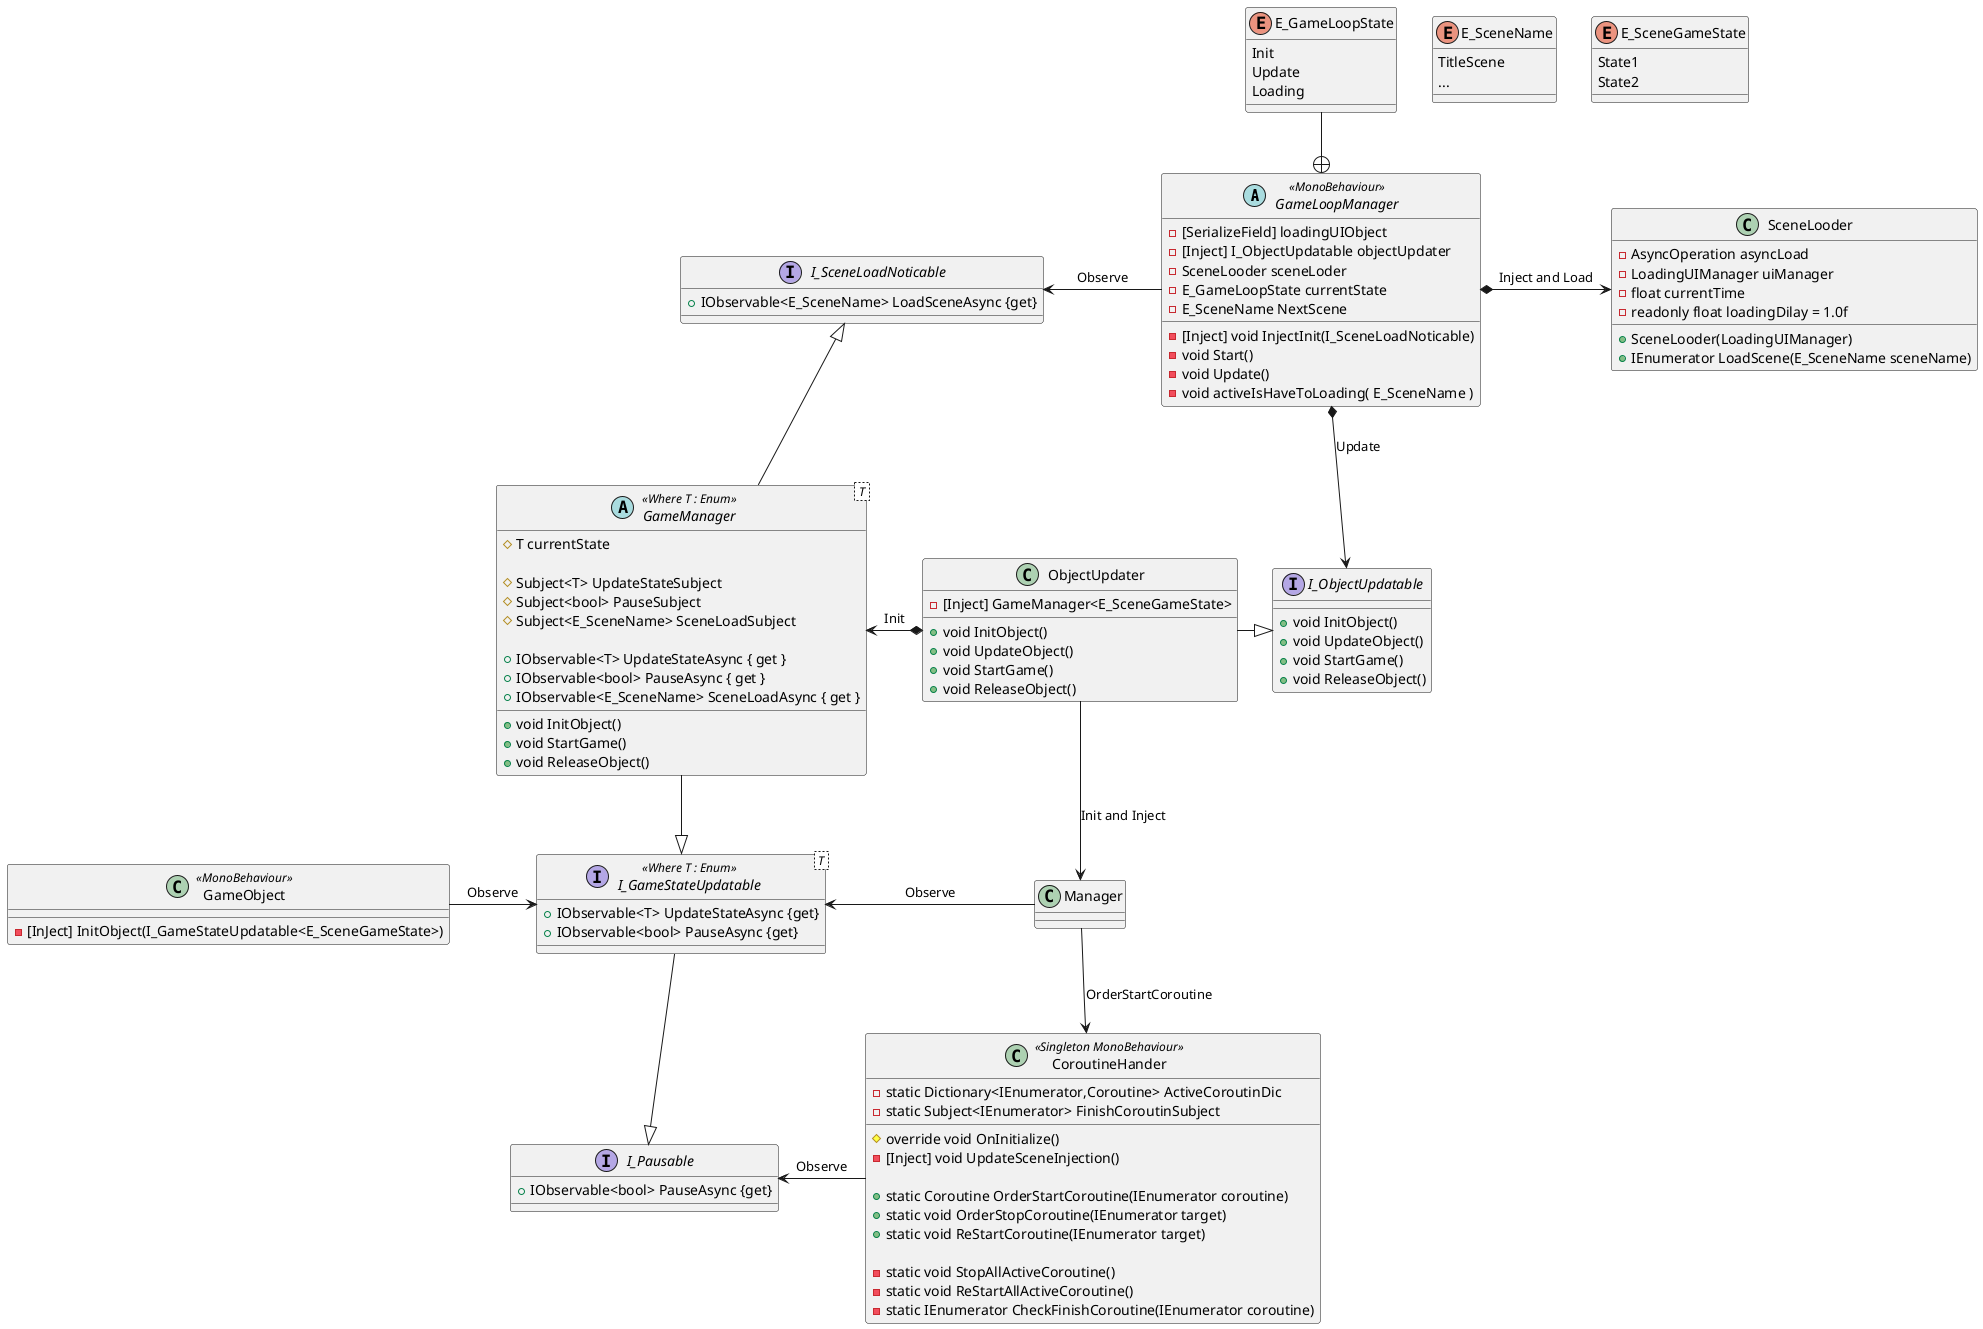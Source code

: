@startuml class

    abstract class GameLoopManager <<MonoBehaviour>>{
        - [SerializeField] loadingUIObject
        - [Inject] I_ObjectUpdatable objectUpdater
        - SceneLooder sceneLoder
        - E_GameLoopState currentState
        - E_SceneName NextScene

        - [Inject] void InjectInit(I_SceneLoadNoticable)
        - void Start()
        - void Update()
        - void activeIsHaveToLoading( E_SceneName )

    }

    enum E_GameLoopState{
        Init
        Update
        Loading
    }

    enum E_SceneName{
        TitleScene
        ...
    }

    enum E_SceneGameState{
        State1
        State2
    }

    abstract class GameManager< T > <<Where T : Enum>>{

        # T currentState

        # Subject<T> UpdateStateSubject
        # Subject<bool> PauseSubject
        # Subject<E_SceneName> SceneLoadSubject

        + IObservable<T> UpdateStateAsync { get }
        + IObservable<bool> PauseAsync { get }
        + IObservable<E_SceneName> SceneLoadAsync { get } 

        + void InitObject()
        + void StartGame()
        + void ReleaseObject()
    }

    interface I_GameStateUpdatable< T > <<Where T : Enum>>{
        + IObservable<T> UpdateStateAsync {get}
        + IObservable<bool> PauseAsync {get}
    }

    interface I_Pausable{
        + IObservable<bool> PauseAsync {get}
    }

    interface I_SceneLoadNoticable{
        + IObservable<E_SceneName> LoadSceneAsync {get}
    }

    interface I_ObjectUpdatable{
        + void InitObject()
        + void UpdateObject()
        + void StartGame()
        + void ReleaseObject()
    }

    class ObjectUpdater {
        -[Inject] GameManager<E_SceneGameState>
        + void InitObject()
        + void UpdateObject()
        + void StartGame()
        + void ReleaseObject()
    }

    class Manager
    class GameObject <<MonoBehaviour>> {
        - [InJect] InitObject(I_GameStateUpdatable<E_SceneGameState>)
    }


    class SceneLooder{
        - AsyncOperation asyncLoad
        - LoadingUIManager uiManager
        - float currentTime
        - readonly float loadingDilay = 1.0f

        + SceneLooder(LoadingUIManager)
        + IEnumerator LoadScene(E_SceneName sceneName)
    }

    class CoroutineHander<< Singleton MonoBehaviour >>{
        - static Dictionary<IEnumerator,Coroutine> ActiveCoroutinDic
        - static Subject<IEnumerator> FinishCoroutinSubject

        # override void OnInitialize()
        - [Inject] void UpdateSceneInjection()

        + static Coroutine OrderStartCoroutine(IEnumerator coroutine)
        + static void OrderStopCoroutine(IEnumerator target)
        + static void ReStartCoroutine(IEnumerator target)

        - static void StopAllActiveCoroutine()
        - static void ReStartAllActiveCoroutine()
        - static IEnumerator CheckFinishCoroutine(IEnumerator coroutine)
    }


    GameLoopManager *--> I_ObjectUpdatable : Update
    GameLoopManager -left-> I_SceneLoadNoticable : Observe
    GameLoopManager *-right-> SceneLooder : Inject and Load

    GameManager -up-|> I_SceneLoadNoticable
    GameManager --|> I_GameStateUpdatable 

    ObjectUpdater -right-|> I_ObjectUpdatable
    ObjectUpdater *-left-> GameManager : Init
    ObjectUpdater --> Manager :Init and Inject 

    I_Pausable <|-up- I_GameStateUpdatable
    CoroutineHander -left-> I_Pausable : Observe

    Manager -left-> I_GameStateUpdatable : Observe
    Manager --> CoroutineHander : OrderStartCoroutine
    GameObject -right-> I_GameStateUpdatable : Observe

    E_GameLoopState --+ GameLoopManager


@enduml